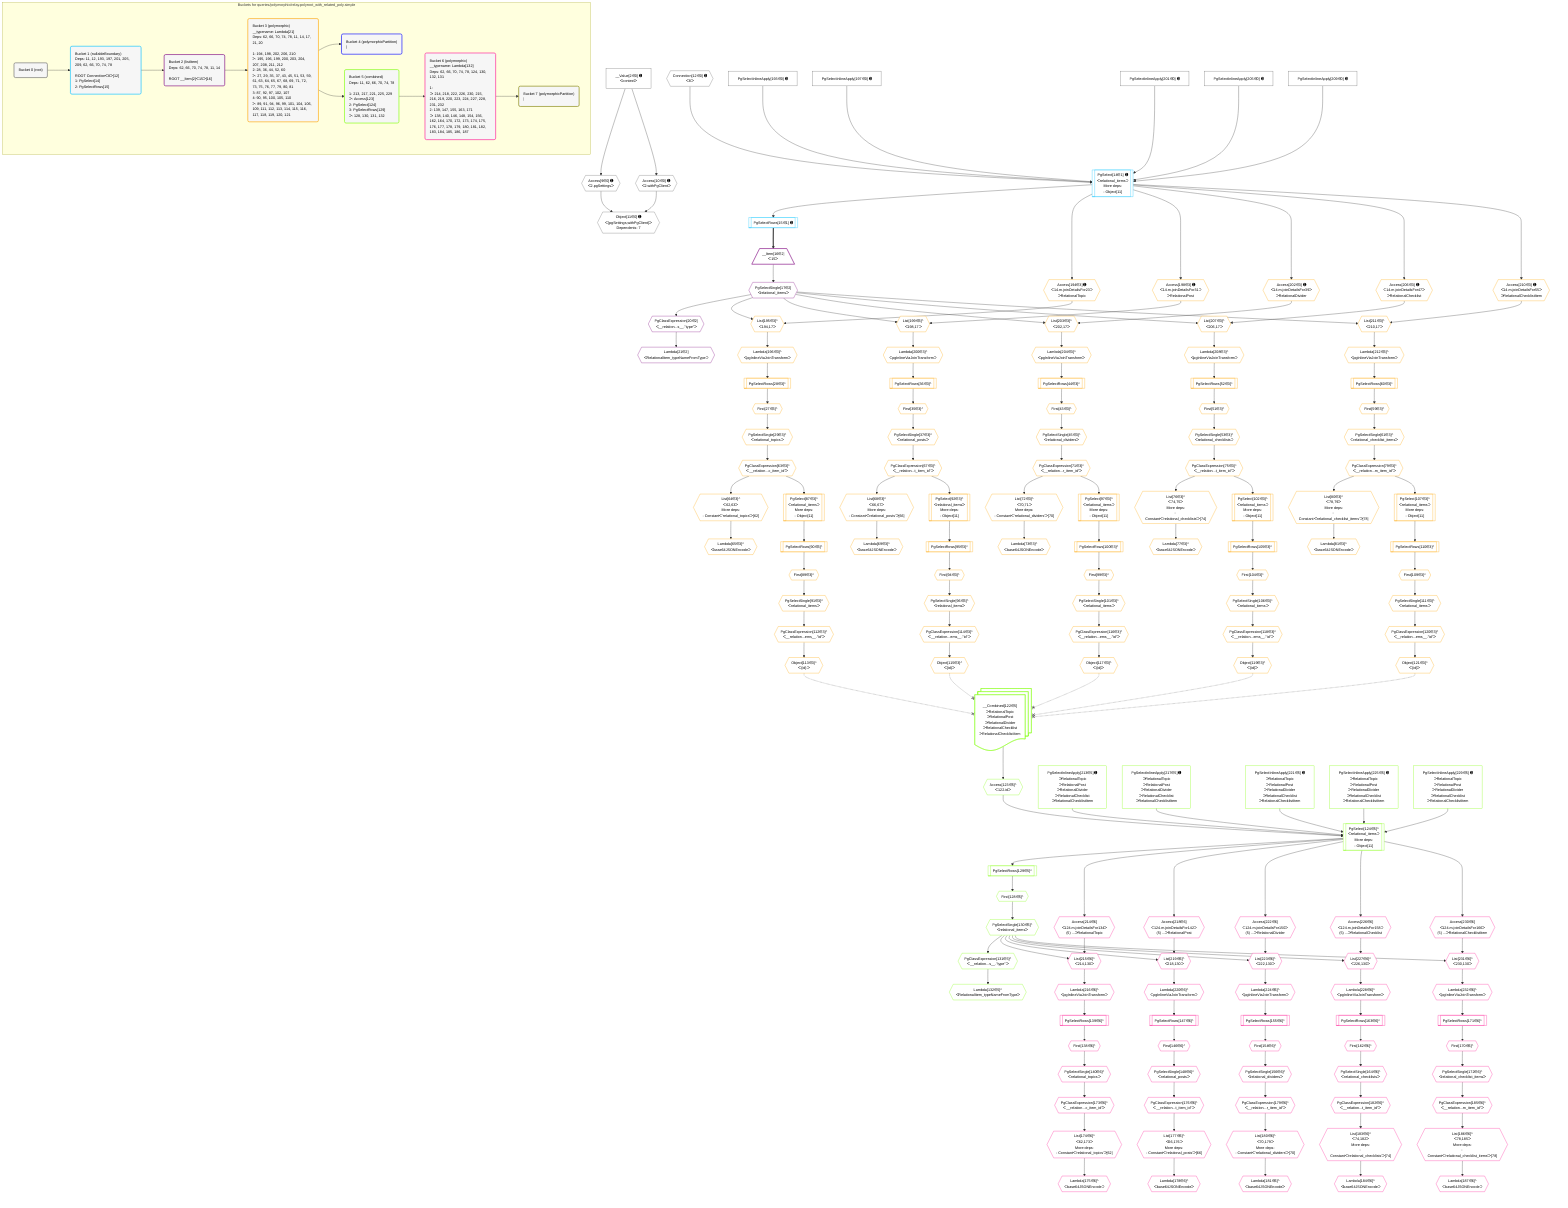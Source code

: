 %%{init: {'themeVariables': { 'fontSize': '12px'}}}%%
graph TD
    classDef path fill:#eee,stroke:#000,color:#000
    classDef plan fill:#fff,stroke-width:1px,color:#000
    classDef itemplan fill:#fff,stroke-width:2px,color:#000
    classDef unbatchedplan fill:#dff,stroke-width:1px,color:#000
    classDef sideeffectplan fill:#fcc,stroke-width:2px,color:#000
    classDef bucket fill:#f6f6f6,color:#000,stroke-width:2px,text-align:left

    subgraph "Buckets for queries/polymorphic/relay.polyroot_with_related_poly.simple"
    Bucket0("Bucket 0 (root)"):::bucket
    Bucket1("Bucket 1 (nullableBoundary)<br />Deps: 11, 12, 193, 197, 201, 205, 209, 62, 66, 70, 74, 78<br /><br />ROOT Connectionᐸ8ᐳ[12]<br />1: PgSelect[14]<br />2: PgSelectRows[15]"):::bucket
    Bucket2("Bucket 2 (listItem)<br />Deps: 62, 66, 70, 74, 78, 11, 14<br /><br />ROOT __Item{2}ᐸ15ᐳ[16]"):::bucket
    Bucket3("Bucket 3 (polymorphic)<br />__typename: Lambda[21]<br />Deps: 62, 66, 70, 74, 78, 11, 14, 17, 21, 20<br /><br />1: 194, 198, 202, 206, 210<br />ᐳ: 195, 196, 199, 200, 203, 204, 207, 208, 211, 212<br />2: 28, 36, 44, 52, 60<br />ᐳ: 27, 29, 35, 37, 43, 45, 51, 53, 59, 61, 63, 64, 65, 67, 68, 69, 71, 72, 73, 75, 76, 77, 79, 80, 81<br />3: 87, 92, 97, 102, 107<br />4: 90, 95, 100, 105, 110<br />ᐳ: 89, 91, 94, 96, 99, 101, 104, 106, 109, 111, 112, 113, 114, 115, 116, 117, 118, 119, 120, 121"):::bucket
    Bucket4("Bucket 4 (polymorphicPartition)<br />|"):::bucket
    Bucket5("Bucket 5 (combined)<br />Deps: 11, 62, 66, 70, 74, 78<br /><br />1: 213, 217, 221, 225, 229<br />ᐳ: Access[123]<br />2: PgSelect[124]<br />3: PgSelectRows[129]<br />ᐳ: 128, 130, 131, 132"):::bucket
    Bucket6("Bucket 6 (polymorphic)<br />__typename: Lambda[132]<br />Deps: 62, 66, 70, 74, 78, 124, 130, 132, 131<br /><br />1: <br />ᐳ: 214, 218, 222, 226, 230, 215, 216, 219, 220, 223, 224, 227, 228, 231, 232<br />2: 139, 147, 155, 163, 171<br />ᐳ: 138, 140, 146, 148, 154, 156, 162, 164, 170, 172, 173, 174, 175, 176, 177, 178, 179, 180, 181, 182, 183, 184, 185, 186, 187"):::bucket
    Bucket7("Bucket 7 (polymorphicPartition)<br />|"):::bucket
    end
    Bucket0 --> Bucket1
    Bucket1 --> Bucket2
    Bucket2 --> Bucket3
    Bucket3 --> Bucket4 & Bucket5
    Bucket5 --> Bucket6
    Bucket6 --> Bucket7

    %% plan dependencies
    Object11{{"Object[11∈0] ➊<br />ᐸ{pgSettings,withPgClient}ᐳ<br />Dependents: 7"}}:::plan
    Access9{{"Access[9∈0] ➊<br />ᐸ2.pgSettingsᐳ"}}:::plan
    Access10{{"Access[10∈0] ➊<br />ᐸ2.withPgClientᐳ"}}:::plan
    Access9 & Access10 --> Object11
    __Value2["__Value[2∈0] ➊<br />ᐸcontextᐳ"]:::plan
    __Value2 --> Access9
    __Value2 --> Access10
    Connection12{{"Connection[12∈0] ➊<br />ᐸ8ᐳ"}}:::plan
    PgSelectInlineApply193["PgSelectInlineApply[193∈0] ➊"]:::plan
    PgSelectInlineApply197["PgSelectInlineApply[197∈0] ➊"]:::plan
    PgSelectInlineApply201["PgSelectInlineApply[201∈0] ➊"]:::plan
    PgSelectInlineApply205["PgSelectInlineApply[205∈0] ➊"]:::plan
    PgSelectInlineApply209["PgSelectInlineApply[209∈0] ➊"]:::plan
    PgSelect14[["PgSelect[14∈1] ➊<br />ᐸrelational_itemsᐳ<br />More deps:<br />- Object[11]"]]:::plan
    Connection12 & PgSelectInlineApply193 & PgSelectInlineApply197 & PgSelectInlineApply201 & PgSelectInlineApply205 & PgSelectInlineApply209 --> PgSelect14
    PgSelectRows15[["PgSelectRows[15∈1] ➊"]]:::plan
    PgSelect14 --> PgSelectRows15
    __Item16[/"__Item[16∈2]<br />ᐸ15ᐳ"\]:::itemplan
    PgSelectRows15 ==> __Item16
    PgSelectSingle17{{"PgSelectSingle[17∈2]<br />ᐸrelational_itemsᐳ"}}:::plan
    __Item16 --> PgSelectSingle17
    PgClassExpression20{{"PgClassExpression[20∈2]<br />ᐸ__relation...s__.”type”ᐳ"}}:::plan
    PgSelectSingle17 --> PgClassExpression20
    Lambda21{{"Lambda[21∈2]<br />ᐸRelationalItem_typeNameFromTypeᐳ"}}:::plan
    PgClassExpression20 --> Lambda21
    List64{{"List[64∈3]^<br />ᐸ62,63ᐳ<br />More deps:<br />- Constantᐸ'relational_topics'ᐳ[62]"}}:::plan
    PgClassExpression63{{"PgClassExpression[63∈3]^<br />ᐸ__relation...c_item_id”ᐳ"}}:::plan
    PgClassExpression63 --> List64
    List68{{"List[68∈3]^<br />ᐸ66,67ᐳ<br />More deps:<br />- Constantᐸ'relational_posts'ᐳ[66]"}}:::plan
    PgClassExpression67{{"PgClassExpression[67∈3]^<br />ᐸ__relation...t_item_id”ᐳ"}}:::plan
    PgClassExpression67 --> List68
    List72{{"List[72∈3]^<br />ᐸ70,71ᐳ<br />More deps:<br />- Constantᐸ'relational_dividers'ᐳ[70]"}}:::plan
    PgClassExpression71{{"PgClassExpression[71∈3]^<br />ᐸ__relation...r_item_id”ᐳ"}}:::plan
    PgClassExpression71 --> List72
    List76{{"List[76∈3]^<br />ᐸ74,75ᐳ<br />More deps:<br />- Constantᐸ'relational_checklists'ᐳ[74]"}}:::plan
    PgClassExpression75{{"PgClassExpression[75∈3]^<br />ᐸ__relation...t_item_id”ᐳ"}}:::plan
    PgClassExpression75 --> List76
    List80{{"List[80∈3]^<br />ᐸ78,79ᐳ<br />More deps:<br />- Constantᐸ'relational_checklist_items'ᐳ[78]"}}:::plan
    PgClassExpression79{{"PgClassExpression[79∈3]^<br />ᐸ__relation...m_item_id”ᐳ"}}:::plan
    PgClassExpression79 --> List80
    PgSelect87[["PgSelect[87∈3]^<br />ᐸrelational_itemsᐳ<br />More deps:<br />- Object[11]"]]:::plan
    PgClassExpression63 --> PgSelect87
    PgSelect92[["PgSelect[92∈3]^<br />ᐸrelational_itemsᐳ<br />More deps:<br />- Object[11]"]]:::plan
    PgClassExpression67 --> PgSelect92
    PgSelect97[["PgSelect[97∈3]^<br />ᐸrelational_itemsᐳ<br />More deps:<br />- Object[11]"]]:::plan
    PgClassExpression71 --> PgSelect97
    PgSelect102[["PgSelect[102∈3]^<br />ᐸrelational_itemsᐳ<br />More deps:<br />- Object[11]"]]:::plan
    PgClassExpression75 --> PgSelect102
    PgSelect107[["PgSelect[107∈3]^<br />ᐸrelational_itemsᐳ<br />More deps:<br />- Object[11]"]]:::plan
    PgClassExpression79 --> PgSelect107
    List195{{"List[195∈3]^<br />ᐸ194,17ᐳ"}}:::plan
    Access194{{"Access[194∈3] ➊<br />ᐸ14.m.joinDetailsFor23ᐳ<br />ᐳRelationalTopic"}}:::plan
    Access194 & PgSelectSingle17 --> List195
    List199{{"List[199∈3]^<br />ᐸ198,17ᐳ"}}:::plan
    Access198{{"Access[198∈3] ➊<br />ᐸ14.m.joinDetailsFor31ᐳ<br />ᐳRelationalPost"}}:::plan
    Access198 & PgSelectSingle17 --> List199
    List203{{"List[203∈3]^<br />ᐸ202,17ᐳ"}}:::plan
    Access202{{"Access[202∈3] ➊<br />ᐸ14.m.joinDetailsFor39ᐳ<br />ᐳRelationalDivider"}}:::plan
    Access202 & PgSelectSingle17 --> List203
    List207{{"List[207∈3]^<br />ᐸ206,17ᐳ"}}:::plan
    Access206{{"Access[206∈3] ➊<br />ᐸ14.m.joinDetailsFor47ᐳ<br />ᐳRelationalChecklist"}}:::plan
    Access206 & PgSelectSingle17 --> List207
    List211{{"List[211∈3]^<br />ᐸ210,17ᐳ"}}:::plan
    Access210{{"Access[210∈3] ➊<br />ᐸ14.m.joinDetailsFor55ᐳ<br />ᐳRelationalChecklistItem"}}:::plan
    Access210 & PgSelectSingle17 --> List211
    First27{{"First[27∈3]^"}}:::plan
    PgSelectRows28[["PgSelectRows[28∈3]^"]]:::plan
    PgSelectRows28 --> First27
    Lambda196{{"Lambda[196∈3]^<br />ᐸpgInlineViaJoinTransformᐳ"}}:::plan
    Lambda196 --> PgSelectRows28
    PgSelectSingle29{{"PgSelectSingle[29∈3]^<br />ᐸrelational_topicsᐳ"}}:::plan
    First27 --> PgSelectSingle29
    First35{{"First[35∈3]^"}}:::plan
    PgSelectRows36[["PgSelectRows[36∈3]^"]]:::plan
    PgSelectRows36 --> First35
    Lambda200{{"Lambda[200∈3]^<br />ᐸpgInlineViaJoinTransformᐳ"}}:::plan
    Lambda200 --> PgSelectRows36
    PgSelectSingle37{{"PgSelectSingle[37∈3]^<br />ᐸrelational_postsᐳ"}}:::plan
    First35 --> PgSelectSingle37
    First43{{"First[43∈3]^"}}:::plan
    PgSelectRows44[["PgSelectRows[44∈3]^"]]:::plan
    PgSelectRows44 --> First43
    Lambda204{{"Lambda[204∈3]^<br />ᐸpgInlineViaJoinTransformᐳ"}}:::plan
    Lambda204 --> PgSelectRows44
    PgSelectSingle45{{"PgSelectSingle[45∈3]^<br />ᐸrelational_dividersᐳ"}}:::plan
    First43 --> PgSelectSingle45
    First51{{"First[51∈3]^"}}:::plan
    PgSelectRows52[["PgSelectRows[52∈3]^"]]:::plan
    PgSelectRows52 --> First51
    Lambda208{{"Lambda[208∈3]^<br />ᐸpgInlineViaJoinTransformᐳ"}}:::plan
    Lambda208 --> PgSelectRows52
    PgSelectSingle53{{"PgSelectSingle[53∈3]^<br />ᐸrelational_checklistsᐳ"}}:::plan
    First51 --> PgSelectSingle53
    First59{{"First[59∈3]^"}}:::plan
    PgSelectRows60[["PgSelectRows[60∈3]^"]]:::plan
    PgSelectRows60 --> First59
    Lambda212{{"Lambda[212∈3]^<br />ᐸpgInlineViaJoinTransformᐳ"}}:::plan
    Lambda212 --> PgSelectRows60
    PgSelectSingle61{{"PgSelectSingle[61∈3]^<br />ᐸrelational_checklist_itemsᐳ"}}:::plan
    First59 --> PgSelectSingle61
    PgSelectSingle29 --> PgClassExpression63
    Lambda65{{"Lambda[65∈3]^<br />ᐸbase64JSONEncodeᐳ"}}:::plan
    List64 --> Lambda65
    PgSelectSingle37 --> PgClassExpression67
    Lambda69{{"Lambda[69∈3]^<br />ᐸbase64JSONEncodeᐳ"}}:::plan
    List68 --> Lambda69
    PgSelectSingle45 --> PgClassExpression71
    Lambda73{{"Lambda[73∈3]^<br />ᐸbase64JSONEncodeᐳ"}}:::plan
    List72 --> Lambda73
    PgSelectSingle53 --> PgClassExpression75
    Lambda77{{"Lambda[77∈3]^<br />ᐸbase64JSONEncodeᐳ"}}:::plan
    List76 --> Lambda77
    PgSelectSingle61 --> PgClassExpression79
    Lambda81{{"Lambda[81∈3]^<br />ᐸbase64JSONEncodeᐳ"}}:::plan
    List80 --> Lambda81
    First89{{"First[89∈3]^"}}:::plan
    PgSelectRows90[["PgSelectRows[90∈3]^"]]:::plan
    PgSelectRows90 --> First89
    PgSelect87 --> PgSelectRows90
    PgSelectSingle91{{"PgSelectSingle[91∈3]^<br />ᐸrelational_itemsᐳ"}}:::plan
    First89 --> PgSelectSingle91
    First94{{"First[94∈3]^"}}:::plan
    PgSelectRows95[["PgSelectRows[95∈3]^"]]:::plan
    PgSelectRows95 --> First94
    PgSelect92 --> PgSelectRows95
    PgSelectSingle96{{"PgSelectSingle[96∈3]^<br />ᐸrelational_itemsᐳ"}}:::plan
    First94 --> PgSelectSingle96
    First99{{"First[99∈3]^"}}:::plan
    PgSelectRows100[["PgSelectRows[100∈3]^"]]:::plan
    PgSelectRows100 --> First99
    PgSelect97 --> PgSelectRows100
    PgSelectSingle101{{"PgSelectSingle[101∈3]^<br />ᐸrelational_itemsᐳ"}}:::plan
    First99 --> PgSelectSingle101
    First104{{"First[104∈3]^"}}:::plan
    PgSelectRows105[["PgSelectRows[105∈3]^"]]:::plan
    PgSelectRows105 --> First104
    PgSelect102 --> PgSelectRows105
    PgSelectSingle106{{"PgSelectSingle[106∈3]^<br />ᐸrelational_itemsᐳ"}}:::plan
    First104 --> PgSelectSingle106
    First109{{"First[109∈3]^"}}:::plan
    PgSelectRows110[["PgSelectRows[110∈3]^"]]:::plan
    PgSelectRows110 --> First109
    PgSelect107 --> PgSelectRows110
    PgSelectSingle111{{"PgSelectSingle[111∈3]^<br />ᐸrelational_itemsᐳ"}}:::plan
    First109 --> PgSelectSingle111
    PgClassExpression112{{"PgClassExpression[112∈3]^<br />ᐸ__relation...ems__.”id”ᐳ"}}:::plan
    PgSelectSingle91 --> PgClassExpression112
    Object113{{"Object[113∈3]^<br />ᐸ{id}ᐳ"}}:::plan
    PgClassExpression112 --> Object113
    PgClassExpression114{{"PgClassExpression[114∈3]^<br />ᐸ__relation...ems__.”id”ᐳ"}}:::plan
    PgSelectSingle96 --> PgClassExpression114
    Object115{{"Object[115∈3]^<br />ᐸ{id}ᐳ"}}:::plan
    PgClassExpression114 --> Object115
    PgClassExpression116{{"PgClassExpression[116∈3]^<br />ᐸ__relation...ems__.”id”ᐳ"}}:::plan
    PgSelectSingle101 --> PgClassExpression116
    Object117{{"Object[117∈3]^<br />ᐸ{id}ᐳ"}}:::plan
    PgClassExpression116 --> Object117
    PgClassExpression118{{"PgClassExpression[118∈3]^<br />ᐸ__relation...ems__.”id”ᐳ"}}:::plan
    PgSelectSingle106 --> PgClassExpression118
    Object119{{"Object[119∈3]^<br />ᐸ{id}ᐳ"}}:::plan
    PgClassExpression118 --> Object119
    PgClassExpression120{{"PgClassExpression[120∈3]^<br />ᐸ__relation...ems__.”id”ᐳ"}}:::plan
    PgSelectSingle111 --> PgClassExpression120
    Object121{{"Object[121∈3]^<br />ᐸ{id}ᐳ"}}:::plan
    PgClassExpression120 --> Object121
    PgSelect14 --> Access194
    List195 --> Lambda196
    PgSelect14 --> Access198
    List199 --> Lambda200
    PgSelect14 --> Access202
    List203 --> Lambda204
    PgSelect14 --> Access206
    List207 --> Lambda208
    PgSelect14 --> Access210
    List211 --> Lambda212
    PgSelect124[["PgSelect[124∈5]^<br />ᐸrelational_itemsᐳ<br />More deps:<br />- Object[11]"]]:::plan
    Access123{{"Access[123∈5]^<br />ᐸ122.idᐳ"}}:::plan
    PgSelectInlineApply213["PgSelectInlineApply[213∈5] ➊<br />ᐳRelationalTopic<br />ᐳRelationalPost<br />ᐳRelationalDivider<br />ᐳRelationalChecklist<br />ᐳRelationalChecklistItem"]:::plan
    PgSelectInlineApply217["PgSelectInlineApply[217∈5] ➊<br />ᐳRelationalTopic<br />ᐳRelationalPost<br />ᐳRelationalDivider<br />ᐳRelationalChecklist<br />ᐳRelationalChecklistItem"]:::plan
    PgSelectInlineApply221["PgSelectInlineApply[221∈5] ➊<br />ᐳRelationalTopic<br />ᐳRelationalPost<br />ᐳRelationalDivider<br />ᐳRelationalChecklist<br />ᐳRelationalChecklistItem"]:::plan
    PgSelectInlineApply225["PgSelectInlineApply[225∈5] ➊<br />ᐳRelationalTopic<br />ᐳRelationalPost<br />ᐳRelationalDivider<br />ᐳRelationalChecklist<br />ᐳRelationalChecklistItem"]:::plan
    PgSelectInlineApply229["PgSelectInlineApply[229∈5] ➊<br />ᐳRelationalTopic<br />ᐳRelationalPost<br />ᐳRelationalDivider<br />ᐳRelationalChecklist<br />ᐳRelationalChecklistItem"]:::plan
    Access123 & PgSelectInlineApply213 & PgSelectInlineApply217 & PgSelectInlineApply221 & PgSelectInlineApply225 & PgSelectInlineApply229 --> PgSelect124
    __Value122:::plan@{shape: docs, label: "__Combined[122∈5]<br />ᐳRelationalTopic<br />ᐳRelationalPost<br />ᐳRelationalDivider<br />ᐳRelationalChecklist<br />ᐳRelationalChecklistItem"}
    __Value122 --> Access123
    First128{{"First[128∈5]^"}}:::plan
    PgSelectRows129[["PgSelectRows[129∈5]^"]]:::plan
    PgSelectRows129 --> First128
    PgSelect124 --> PgSelectRows129
    PgSelectSingle130{{"PgSelectSingle[130∈5]^<br />ᐸrelational_itemsᐳ"}}:::plan
    First128 --> PgSelectSingle130
    PgClassExpression131{{"PgClassExpression[131∈5]^<br />ᐸ__relation...s__.”type”ᐳ"}}:::plan
    PgSelectSingle130 --> PgClassExpression131
    Lambda132{{"Lambda[132∈5]^<br />ᐸRelationalItem_typeNameFromTypeᐳ"}}:::plan
    PgClassExpression131 --> Lambda132
    List174{{"List[174∈6]^<br />ᐸ62,173ᐳ<br />More deps:<br />- Constantᐸ'relational_topics'ᐳ[62]"}}:::plan
    PgClassExpression173{{"PgClassExpression[173∈6]^<br />ᐸ__relation...c_item_id”ᐳ"}}:::plan
    PgClassExpression173 --> List174
    List177{{"List[177∈6]^<br />ᐸ66,176ᐳ<br />More deps:<br />- Constantᐸ'relational_posts'ᐳ[66]"}}:::plan
    PgClassExpression176{{"PgClassExpression[176∈6]^<br />ᐸ__relation...t_item_id”ᐳ"}}:::plan
    PgClassExpression176 --> List177
    List180{{"List[180∈6]^<br />ᐸ70,179ᐳ<br />More deps:<br />- Constantᐸ'relational_dividers'ᐳ[70]"}}:::plan
    PgClassExpression179{{"PgClassExpression[179∈6]^<br />ᐸ__relation...r_item_id”ᐳ"}}:::plan
    PgClassExpression179 --> List180
    List183{{"List[183∈6]^<br />ᐸ74,182ᐳ<br />More deps:<br />- Constantᐸ'relational_checklists'ᐳ[74]"}}:::plan
    PgClassExpression182{{"PgClassExpression[182∈6]^<br />ᐸ__relation...t_item_id”ᐳ"}}:::plan
    PgClassExpression182 --> List183
    List186{{"List[186∈6]^<br />ᐸ78,185ᐳ<br />More deps:<br />- Constantᐸ'relational_checklist_items'ᐳ[78]"}}:::plan
    PgClassExpression185{{"PgClassExpression[185∈6]^<br />ᐸ__relation...m_item_id”ᐳ"}}:::plan
    PgClassExpression185 --> List186
    List215{{"List[215∈6]^<br />ᐸ214,130ᐳ"}}:::plan
    Access214{{"Access[214∈6]<br />ᐸ124.m.joinDetailsFor134ᐳ<br />(5) ...ᐳRelationalTopic"}}:::plan
    Access214 & PgSelectSingle130 --> List215
    List219{{"List[219∈6]^<br />ᐸ218,130ᐳ"}}:::plan
    Access218{{"Access[218∈6]<br />ᐸ124.m.joinDetailsFor142ᐳ<br />(5) ...ᐳRelationalPost"}}:::plan
    Access218 & PgSelectSingle130 --> List219
    List223{{"List[223∈6]^<br />ᐸ222,130ᐳ"}}:::plan
    Access222{{"Access[222∈6]<br />ᐸ124.m.joinDetailsFor150ᐳ<br />(5) ...ᐳRelationalDivider"}}:::plan
    Access222 & PgSelectSingle130 --> List223
    List227{{"List[227∈6]^<br />ᐸ226,130ᐳ"}}:::plan
    Access226{{"Access[226∈6]<br />ᐸ124.m.joinDetailsFor158ᐳ<br />(5) ...ᐳRelationalChecklist"}}:::plan
    Access226 & PgSelectSingle130 --> List227
    List231{{"List[231∈6]^<br />ᐸ230,130ᐳ"}}:::plan
    Access230{{"Access[230∈6]<br />ᐸ124.m.joinDetailsFor166ᐳ<br />(5) ...ᐳRelationalChecklistItem"}}:::plan
    Access230 & PgSelectSingle130 --> List231
    First138{{"First[138∈6]^"}}:::plan
    PgSelectRows139[["PgSelectRows[139∈6]^"]]:::plan
    PgSelectRows139 --> First138
    Lambda216{{"Lambda[216∈6]^<br />ᐸpgInlineViaJoinTransformᐳ"}}:::plan
    Lambda216 --> PgSelectRows139
    PgSelectSingle140{{"PgSelectSingle[140∈6]^<br />ᐸrelational_topicsᐳ"}}:::plan
    First138 --> PgSelectSingle140
    First146{{"First[146∈6]^"}}:::plan
    PgSelectRows147[["PgSelectRows[147∈6]^"]]:::plan
    PgSelectRows147 --> First146
    Lambda220{{"Lambda[220∈6]^<br />ᐸpgInlineViaJoinTransformᐳ"}}:::plan
    Lambda220 --> PgSelectRows147
    PgSelectSingle148{{"PgSelectSingle[148∈6]^<br />ᐸrelational_postsᐳ"}}:::plan
    First146 --> PgSelectSingle148
    First154{{"First[154∈6]^"}}:::plan
    PgSelectRows155[["PgSelectRows[155∈6]^"]]:::plan
    PgSelectRows155 --> First154
    Lambda224{{"Lambda[224∈6]^<br />ᐸpgInlineViaJoinTransformᐳ"}}:::plan
    Lambda224 --> PgSelectRows155
    PgSelectSingle156{{"PgSelectSingle[156∈6]^<br />ᐸrelational_dividersᐳ"}}:::plan
    First154 --> PgSelectSingle156
    First162{{"First[162∈6]^"}}:::plan
    PgSelectRows163[["PgSelectRows[163∈6]^"]]:::plan
    PgSelectRows163 --> First162
    Lambda228{{"Lambda[228∈6]^<br />ᐸpgInlineViaJoinTransformᐳ"}}:::plan
    Lambda228 --> PgSelectRows163
    PgSelectSingle164{{"PgSelectSingle[164∈6]^<br />ᐸrelational_checklistsᐳ"}}:::plan
    First162 --> PgSelectSingle164
    First170{{"First[170∈6]^"}}:::plan
    PgSelectRows171[["PgSelectRows[171∈6]^"]]:::plan
    PgSelectRows171 --> First170
    Lambda232{{"Lambda[232∈6]^<br />ᐸpgInlineViaJoinTransformᐳ"}}:::plan
    Lambda232 --> PgSelectRows171
    PgSelectSingle172{{"PgSelectSingle[172∈6]^<br />ᐸrelational_checklist_itemsᐳ"}}:::plan
    First170 --> PgSelectSingle172
    PgSelectSingle140 --> PgClassExpression173
    Lambda175{{"Lambda[175∈6]^<br />ᐸbase64JSONEncodeᐳ"}}:::plan
    List174 --> Lambda175
    PgSelectSingle148 --> PgClassExpression176
    Lambda178{{"Lambda[178∈6]^<br />ᐸbase64JSONEncodeᐳ"}}:::plan
    List177 --> Lambda178
    PgSelectSingle156 --> PgClassExpression179
    Lambda181{{"Lambda[181∈6]^<br />ᐸbase64JSONEncodeᐳ"}}:::plan
    List180 --> Lambda181
    PgSelectSingle164 --> PgClassExpression182
    Lambda184{{"Lambda[184∈6]^<br />ᐸbase64JSONEncodeᐳ"}}:::plan
    List183 --> Lambda184
    PgSelectSingle172 --> PgClassExpression185
    Lambda187{{"Lambda[187∈6]^<br />ᐸbase64JSONEncodeᐳ"}}:::plan
    List186 --> Lambda187
    PgSelect124 --> Access214
    List215 --> Lambda216
    PgSelect124 --> Access218
    List219 --> Lambda220
    PgSelect124 --> Access222
    List223 --> Lambda224
    PgSelect124 --> Access226
    List227 --> Lambda228
    PgSelect124 --> Access230
    List231 --> Lambda232

    %% define steps
    classDef bucket0 stroke:#696969
    class Bucket0,__Value2,Access9,Access10,Object11,Connection12,PgSelectInlineApply193,PgSelectInlineApply197,PgSelectInlineApply201,PgSelectInlineApply205,PgSelectInlineApply209 bucket0
    classDef bucket1 stroke:#00bfff
    class Bucket1,PgSelect14,PgSelectRows15 bucket1
    classDef bucket2 stroke:#7f007f
    class Bucket2,__Item16,PgSelectSingle17,PgClassExpression20,Lambda21 bucket2
    classDef bucket3 stroke:#ffa500
    class Bucket3,First27,PgSelectRows28,PgSelectSingle29,First35,PgSelectRows36,PgSelectSingle37,First43,PgSelectRows44,PgSelectSingle45,First51,PgSelectRows52,PgSelectSingle53,First59,PgSelectRows60,PgSelectSingle61,PgClassExpression63,List64,Lambda65,PgClassExpression67,List68,Lambda69,PgClassExpression71,List72,Lambda73,PgClassExpression75,List76,Lambda77,PgClassExpression79,List80,Lambda81,PgSelect87,First89,PgSelectRows90,PgSelectSingle91,PgSelect92,First94,PgSelectRows95,PgSelectSingle96,PgSelect97,First99,PgSelectRows100,PgSelectSingle101,PgSelect102,First104,PgSelectRows105,PgSelectSingle106,PgSelect107,First109,PgSelectRows110,PgSelectSingle111,PgClassExpression112,Object113,PgClassExpression114,Object115,PgClassExpression116,Object117,PgClassExpression118,Object119,PgClassExpression120,Object121,Access194,List195,Lambda196,Access198,List199,Lambda200,Access202,List203,Lambda204,Access206,List207,Lambda208,Access210,List211,Lambda212 bucket3
    classDef bucket4 stroke:#0000ff
    class Bucket4 bucket4
    classDef bucket5 stroke:#7fff00
    class Bucket5,__Value122,Access123,PgSelect124,First128,PgSelectRows129,PgSelectSingle130,PgClassExpression131,Lambda132,PgSelectInlineApply213,PgSelectInlineApply217,PgSelectInlineApply221,PgSelectInlineApply225,PgSelectInlineApply229 bucket5
    classDef bucket6 stroke:#ff1493
    class Bucket6,First138,PgSelectRows139,PgSelectSingle140,First146,PgSelectRows147,PgSelectSingle148,First154,PgSelectRows155,PgSelectSingle156,First162,PgSelectRows163,PgSelectSingle164,First170,PgSelectRows171,PgSelectSingle172,PgClassExpression173,List174,Lambda175,PgClassExpression176,List177,Lambda178,PgClassExpression179,List180,Lambda181,PgClassExpression182,List183,Lambda184,PgClassExpression185,List186,Lambda187,Access214,List215,Lambda216,Access218,List219,Lambda220,Access222,List223,Lambda224,Access226,List227,Lambda228,Access230,List231,Lambda232 bucket6
    classDef bucket7 stroke:#808000
    class Bucket7 bucket7

    Object113 -.-x __Value122
    Object115 -.-x __Value122
    Object117 -.-x __Value122
    Object119 -.-x __Value122
    Object121 -.-x __Value122